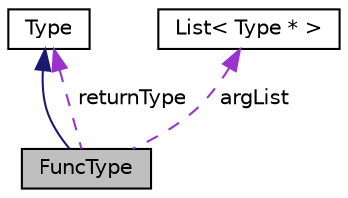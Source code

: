 digraph "FuncType"
{
 // LATEX_PDF_SIZE
  edge [fontname="Helvetica",fontsize="10",labelfontname="Helvetica",labelfontsize="10"];
  node [fontname="Helvetica",fontsize="10",shape=record];
  Node1 [label="FuncType",height=0.2,width=0.4,color="black", fillcolor="grey75", style="filled", fontcolor="black",tooltip=" "];
  Node2 -> Node1 [dir="back",color="midnightblue",fontsize="10",style="solid",fontname="Helvetica"];
  Node2 [label="Type",height=0.2,width=0.4,color="black", fillcolor="white", style="filled",URL="$classType.html",tooltip=" "];
  Node3 -> Node1 [dir="back",color="darkorchid3",fontsize="10",style="dashed",label=" argList" ,fontname="Helvetica"];
  Node3 [label="List\< Type * \>",height=0.2,width=0.4,color="black", fillcolor="white", style="filled",URL="$classList.html",tooltip=" "];
  Node2 -> Node1 [dir="back",color="darkorchid3",fontsize="10",style="dashed",label=" returnType" ,fontname="Helvetica"];
}
